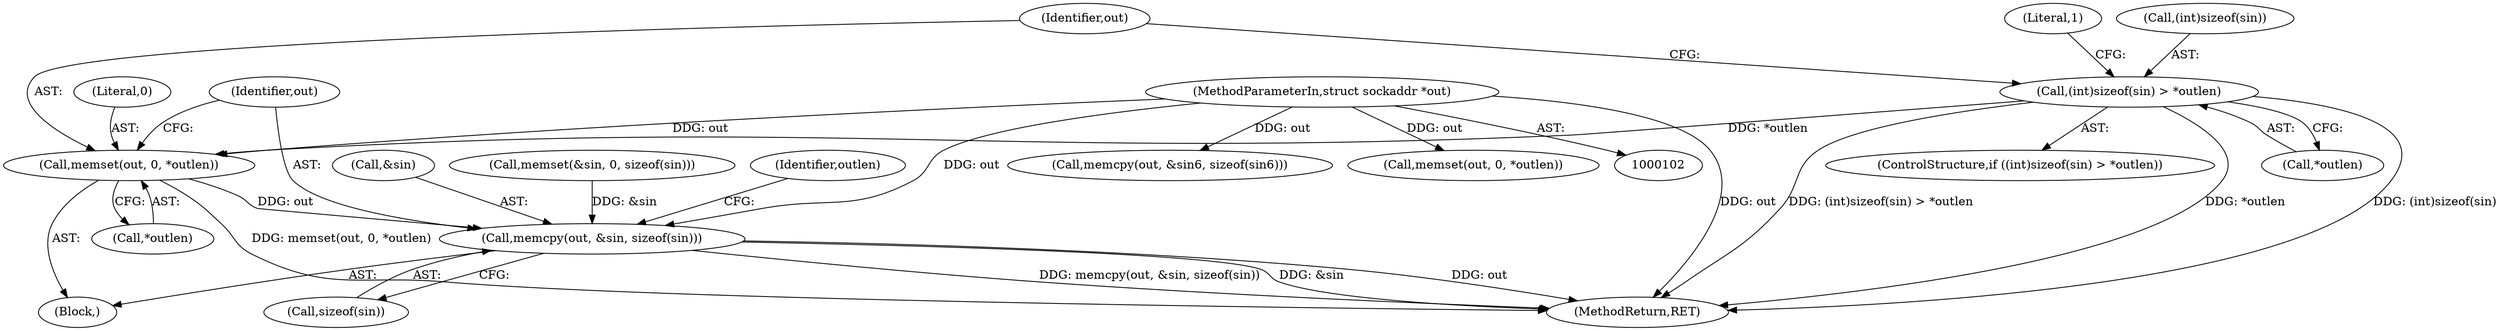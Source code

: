 digraph "0_libevent_329acc18a0768c21ba22522f01a5c7f46cacc4d5@API" {
"1000410" [label="(Call,memset(out, 0, *outlen))"];
"1000104" [label="(MethodParameterIn,struct sockaddr *out)"];
"1000400" [label="(Call,(int)sizeof(sin) > *outlen)"];
"1000415" [label="(Call,memcpy(out, &sin, sizeof(sin)))"];
"1000419" [label="(Call,sizeof(sin))"];
"1000412" [label="(Literal,0)"];
"1000416" [label="(Identifier,out)"];
"1000400" [label="(Call,(int)sizeof(sin) > *outlen)"];
"1000401" [label="(Call,(int)sizeof(sin))"];
"1000347" [label="(Call,memcpy(out, &sin6, sizeof(sin6)))"];
"1000410" [label="(Call,memset(out, 0, *outlen))"];
"1000361" [label="(Block,)"];
"1000417" [label="(Call,&sin)"];
"1000411" [label="(Identifier,out)"];
"1000415" [label="(Call,memcpy(out, &sin, sizeof(sin)))"];
"1000363" [label="(Call,memset(&sin, 0, sizeof(sin)))"];
"1000104" [label="(MethodParameterIn,struct sockaddr *out)"];
"1000428" [label="(MethodReturn,RET)"];
"1000413" [label="(Call,*outlen)"];
"1000405" [label="(Call,*outlen)"];
"1000399" [label="(ControlStructure,if ((int)sizeof(sin) > *outlen))"];
"1000409" [label="(Literal,1)"];
"1000423" [label="(Identifier,outlen)"];
"1000342" [label="(Call,memset(out, 0, *outlen))"];
"1000410" -> "1000361"  [label="AST: "];
"1000410" -> "1000413"  [label="CFG: "];
"1000411" -> "1000410"  [label="AST: "];
"1000412" -> "1000410"  [label="AST: "];
"1000413" -> "1000410"  [label="AST: "];
"1000416" -> "1000410"  [label="CFG: "];
"1000410" -> "1000428"  [label="DDG: memset(out, 0, *outlen)"];
"1000104" -> "1000410"  [label="DDG: out"];
"1000400" -> "1000410"  [label="DDG: *outlen"];
"1000410" -> "1000415"  [label="DDG: out"];
"1000104" -> "1000102"  [label="AST: "];
"1000104" -> "1000428"  [label="DDG: out"];
"1000104" -> "1000342"  [label="DDG: out"];
"1000104" -> "1000347"  [label="DDG: out"];
"1000104" -> "1000415"  [label="DDG: out"];
"1000400" -> "1000399"  [label="AST: "];
"1000400" -> "1000405"  [label="CFG: "];
"1000401" -> "1000400"  [label="AST: "];
"1000405" -> "1000400"  [label="AST: "];
"1000409" -> "1000400"  [label="CFG: "];
"1000411" -> "1000400"  [label="CFG: "];
"1000400" -> "1000428"  [label="DDG: *outlen"];
"1000400" -> "1000428"  [label="DDG: (int)sizeof(sin)"];
"1000400" -> "1000428"  [label="DDG: (int)sizeof(sin) > *outlen"];
"1000415" -> "1000361"  [label="AST: "];
"1000415" -> "1000419"  [label="CFG: "];
"1000416" -> "1000415"  [label="AST: "];
"1000417" -> "1000415"  [label="AST: "];
"1000419" -> "1000415"  [label="AST: "];
"1000423" -> "1000415"  [label="CFG: "];
"1000415" -> "1000428"  [label="DDG: out"];
"1000415" -> "1000428"  [label="DDG: memcpy(out, &sin, sizeof(sin))"];
"1000415" -> "1000428"  [label="DDG: &sin"];
"1000363" -> "1000415"  [label="DDG: &sin"];
}
